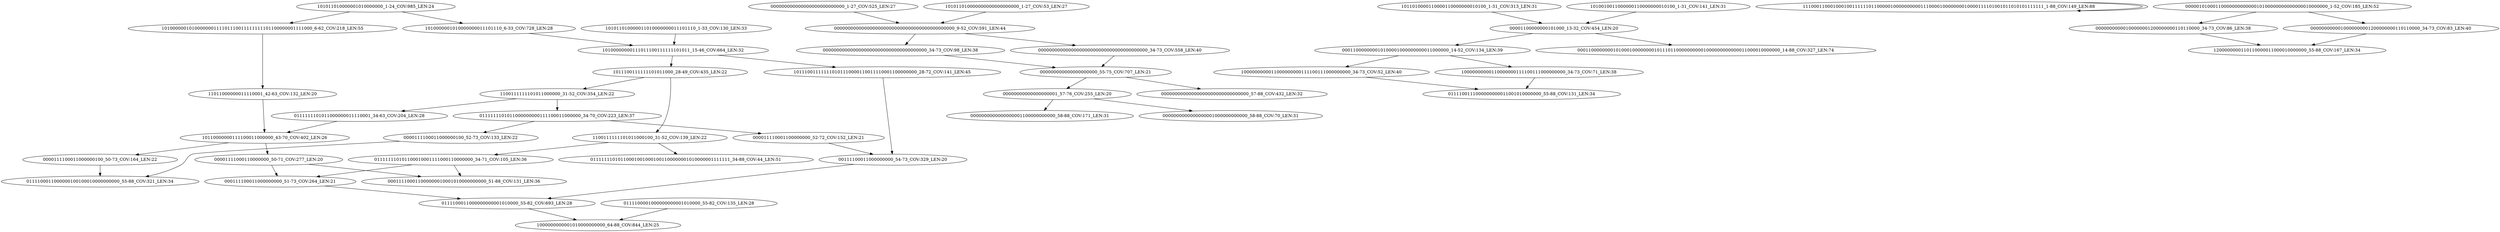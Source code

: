 digraph G {
    "101011010000001010000000_1-24_COV:985_LEN:24" -> "1010000001010000000111101110011111111101100000001111000_6-62_COV:218_LEN:55";
    "101011010000001010000000_1-24_COV:985_LEN:24" -> "1010000001010000000011101110_6-33_COV:728_LEN:28";
    "10100000000111011100111111101011_15-46_COV:664_LEN:32" -> "1011100111111101011000_28-49_COV:435_LEN:22";
    "10100000000111011100111111101011_15-46_COV:664_LEN:32" -> "101110011111110101110000110011110001100000000_28-72_COV:141_LEN:45";
    "0111111101011000000011110001_34-63_COV:204_LEN:28" -> "10110000000111100011000000_43-70_COV:402_LEN:26";
    "00000000000000000000000000000000000000_34-73_COV:98_LEN:38" -> "000000000000000000000_55-75_COV:707_LEN:21";
    "011111110101100010001111000110000000_34-71_COV:105_LEN:36" -> "000111100011000000000_51-73_COV:264_LEN:21";
    "011111110101100010001111000110000000_34-71_COV:105_LEN:36" -> "000111100011000000010001010000000000_51-88_COV:131_LEN:36";
    "1010000001010000000111101110011111111101100000001111000_6-62_COV:218_LEN:55" -> "11011000000011110001_42-63_COV:132_LEN:20";
    "1100111111101011000100_31-52_COV:139_LEN:22" -> "011111110101100010001111000110000000_34-71_COV:105_LEN:36";
    "1100111111101011000100_31-52_COV:139_LEN:22" -> "011111110101100010010001001100000001010000001111111_34-88_COV:44_LEN:51";
    "000000000000000000000000000_1-27_COV:525_LEN:27" -> "00000000000000000000000000000000000000000000_9-52_COV:591_LEN:44";
    "0111100011000000000001010000_55-82_COV:693_LEN:28" -> "1000000000001010000000000_64-88_COV:844_LEN:25";
    "000111100011000000000_51-73_COV:264_LEN:21" -> "0111100011000000000001010000_55-82_COV:693_LEN:28";
    "000110000000010100001000000000011000000_14-52_COV:134_LEN:39" -> "1000000000011000000000111100111000000000_34-73_COV:52_LEN:40";
    "000110000000010100001000000000011000000_14-52_COV:134_LEN:39" -> "10000000000110000000111100111000000000_34-73_COV:71_LEN:38";
    "101011010000011010000000011101110_1-33_COV:130_LEN:33" -> "10100000000111011100111111101011_15-46_COV:664_LEN:32";
    "1110001100010001001111110110000010000000000111000010000000010000111101001011010101111111_1-88_COV:149_LEN:88" -> "1110001100010001001111110110000010000000000111000010000000010000111101001011010101111111_1-88_COV:149_LEN:88";
    "0000010100011000000000000010100000000000000010000000_1-52_COV:185_LEN:52" -> "00000000000100000001200000000110110000_34-73_COV:86_LEN:38";
    "0000010100011000000000000010100000000000000010000000_1-52_COV:185_LEN:52" -> "0000000000010000000001200000000110110000_34-73_COV:83_LEN:40";
    "1010000001010000000011101110_6-33_COV:728_LEN:28" -> "10100000000111011100111111101011_15-46_COV:664_LEN:32";
    "00001111000110000000_50-71_COV:277_LEN:20" -> "000111100011000000000_51-73_COV:264_LEN:21";
    "00001111000110000000_50-71_COV:277_LEN:20" -> "000111100011000000010001010000000000_51-88_COV:131_LEN:36";
    "0000111100011000000100_50-73_COV:164_LEN:22" -> "0111100011000000100100010000000000_55-88_COV:321_LEN:34";
    "0111100001000000000001010000_55-82_COV:135_LEN:28" -> "1000000000001010000000000_64-88_COV:844_LEN:25";
    "0000000000000000000000000000000000000000_34-73_COV:558_LEN:40" -> "000000000000000000000_55-75_COV:707_LEN:21";
    "1011010000110000110000000010100_1-31_COV:313_LEN:31" -> "00001100000000101000_13-32_COV:454_LEN:20";
    "1010010011000000110000000010100_1-31_COV:141_LEN:31" -> "00001100000000101000_13-32_COV:454_LEN:20";
    "00000000000100000001200000000110110000_34-73_COV:86_LEN:38" -> "1200000000110110000011000010000000_55-88_COV:167_LEN:34";
    "1011100111111101011000_28-49_COV:435_LEN:22" -> "1100111111101011000100_31-52_COV:139_LEN:22";
    "1011100111111101011000_28-49_COV:435_LEN:22" -> "1100111111101011000000_31-52_COV:354_LEN:22";
    "00000000000000000000000000000000000000000000_9-52_COV:591_LEN:44" -> "00000000000000000000000000000000000000_34-73_COV:98_LEN:38";
    "00000000000000000000000000000000000000000000_9-52_COV:591_LEN:44" -> "0000000000000000000000000000000000000000_34-73_COV:558_LEN:40";
    "0111111101011000000000111100011000000_34-70_COV:223_LEN:37" -> "000011110001100000000_52-72_COV:152_LEN:21";
    "0111111101011000000000111100011000000_34-70_COV:223_LEN:37" -> "0000111100011000000100_52-73_COV:133_LEN:22";
    "00000000000000000001_57-76_COV:255_LEN:20" -> "0000000000000000001100000000000_58-88_COV:171_LEN:31";
    "00000000000000000001_57-76_COV:255_LEN:20" -> "0000000000000000001000000000000_58-88_COV:70_LEN:31";
    "1000000000011000000000111100111000000000_34-73_COV:52_LEN:40" -> "0111100111000000000011001010000000_55-88_COV:131_LEN:34";
    "11011000000011110001_42-63_COV:132_LEN:20" -> "10110000000111100011000000_43-70_COV:402_LEN:26";
    "10000000000110000000111100111000000000_34-73_COV:71_LEN:38" -> "0111100111000000000011001010000000_55-88_COV:131_LEN:34";
    "10110000000111100011000000_43-70_COV:402_LEN:26" -> "00001111000110000000_50-71_COV:277_LEN:20";
    "10110000000111100011000000_43-70_COV:402_LEN:26" -> "0000111100011000000100_50-73_COV:164_LEN:22";
    "0000000000010000000001200000000110110000_34-73_COV:83_LEN:40" -> "1200000000110110000011000010000000_55-88_COV:167_LEN:34";
    "1100111111101011000000_31-52_COV:354_LEN:22" -> "0111111101011000000011110001_34-63_COV:204_LEN:28";
    "1100111111101011000000_31-52_COV:354_LEN:22" -> "0111111101011000000000111100011000000_34-70_COV:223_LEN:37";
    "00111100011000000000_54-73_COV:329_LEN:20" -> "0111100011000000000001010000_55-82_COV:693_LEN:28";
    "101110011111110101110000110011110001100000000_28-72_COV:141_LEN:45" -> "00111100011000000000_54-73_COV:329_LEN:20";
    "000011110001100000000_52-72_COV:152_LEN:21" -> "00111100011000000000_54-73_COV:329_LEN:20";
    "101011010000000000000000000_1-27_COV:53_LEN:27" -> "00000000000000000000000000000000000000000000_9-52_COV:591_LEN:44";
    "0000111100011000000100_52-73_COV:133_LEN:22" -> "0111100011000000100100010000000000_55-88_COV:321_LEN:34";
    "00001100000000101000_13-32_COV:454_LEN:20" -> "000110000000010100001000000000011000000_14-52_COV:134_LEN:39";
    "00001100000000101000_13-32_COV:454_LEN:20" -> "00011000000001010001000000001011101100000000001000000000000011000010000000_14-88_COV:327_LEN:74";
    "000000000000000000000_55-75_COV:707_LEN:21" -> "00000000000000000000000000000000_57-88_COV:432_LEN:32";
    "000000000000000000000_55-75_COV:707_LEN:21" -> "00000000000000000001_57-76_COV:255_LEN:20";
}
